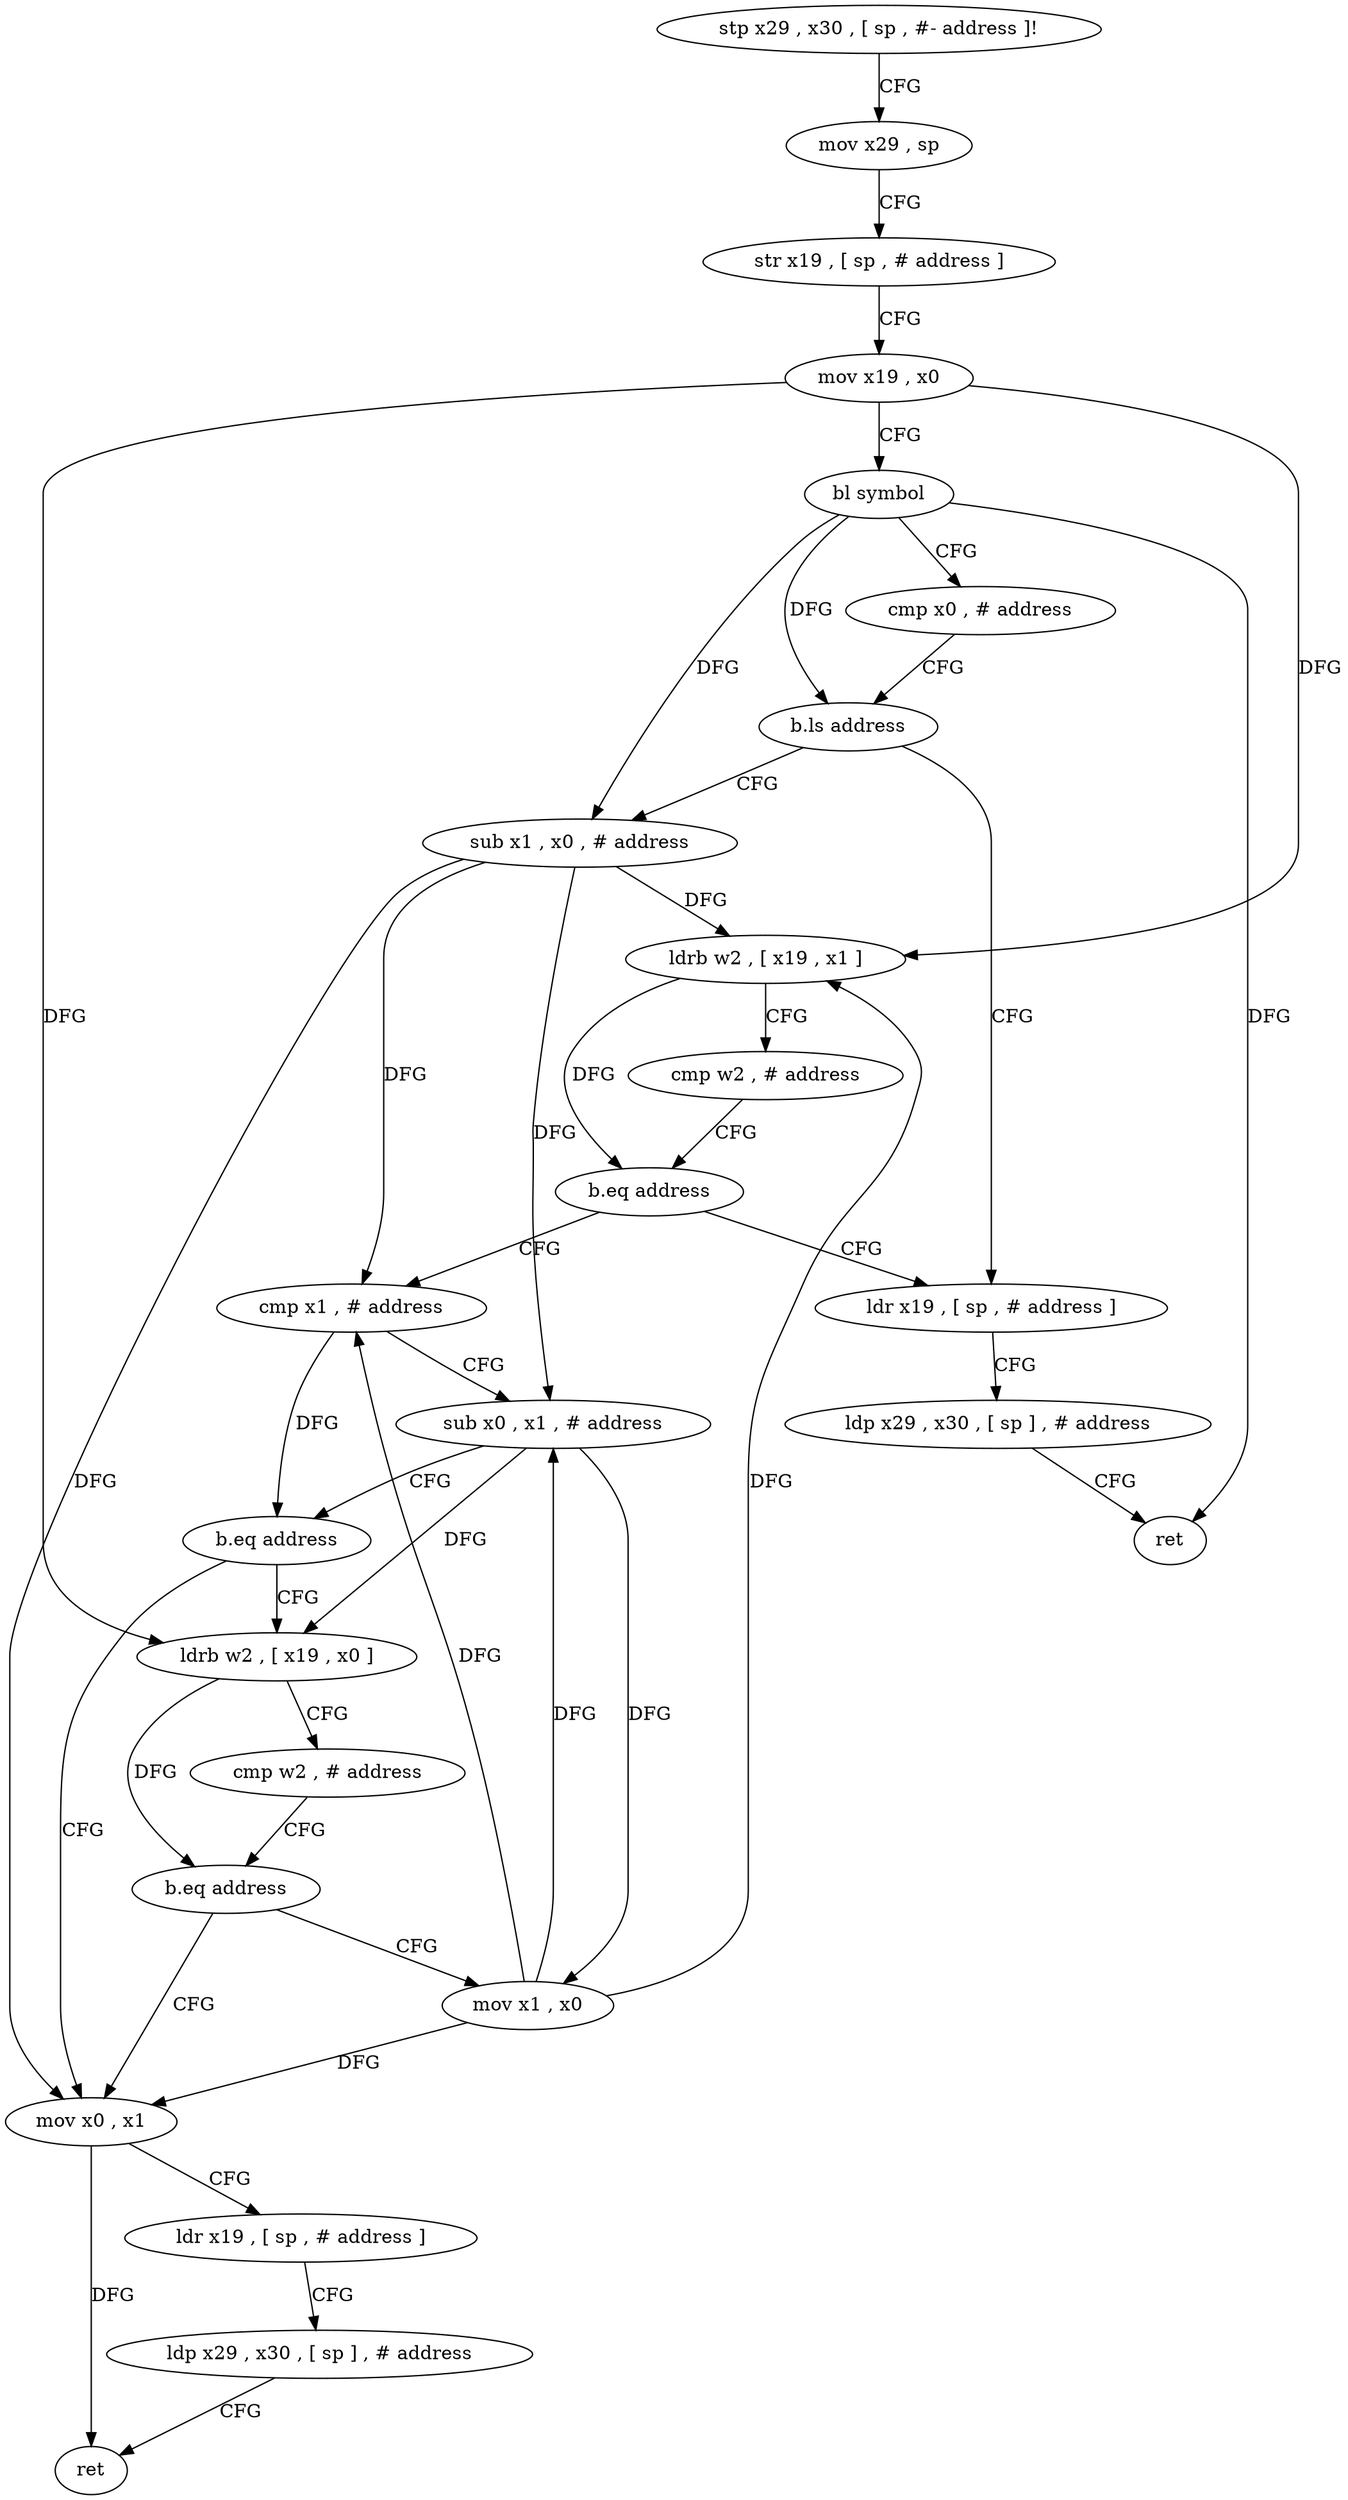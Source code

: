 digraph "func" {
"4392920" [label = "stp x29 , x30 , [ sp , #- address ]!" ]
"4392924" [label = "mov x29 , sp" ]
"4392928" [label = "str x19 , [ sp , # address ]" ]
"4392932" [label = "mov x19 , x0" ]
"4392936" [label = "bl symbol" ]
"4392940" [label = "cmp x0 , # address" ]
"4392944" [label = "b.ls address" ]
"4392964" [label = "ldr x19 , [ sp , # address ]" ]
"4392948" [label = "sub x1 , x0 , # address" ]
"4392968" [label = "ldp x29 , x30 , [ sp ] , # address" ]
"4392972" [label = "ret" ]
"4392952" [label = "ldrb w2 , [ x19 , x1 ]" ]
"4392956" [label = "cmp w2 , # address" ]
"4392960" [label = "b.eq address" ]
"4392980" [label = "cmp x1 , # address" ]
"4392984" [label = "sub x0 , x1 , # address" ]
"4392988" [label = "b.eq address" ]
"4393004" [label = "mov x0 , x1" ]
"4392992" [label = "ldrb w2 , [ x19 , x0 ]" ]
"4393008" [label = "ldr x19 , [ sp , # address ]" ]
"4393012" [label = "ldp x29 , x30 , [ sp ] , # address" ]
"4393016" [label = "ret" ]
"4392996" [label = "cmp w2 , # address" ]
"4393000" [label = "b.eq address" ]
"4392976" [label = "mov x1 , x0" ]
"4392920" -> "4392924" [ label = "CFG" ]
"4392924" -> "4392928" [ label = "CFG" ]
"4392928" -> "4392932" [ label = "CFG" ]
"4392932" -> "4392936" [ label = "CFG" ]
"4392932" -> "4392952" [ label = "DFG" ]
"4392932" -> "4392992" [ label = "DFG" ]
"4392936" -> "4392940" [ label = "CFG" ]
"4392936" -> "4392944" [ label = "DFG" ]
"4392936" -> "4392972" [ label = "DFG" ]
"4392936" -> "4392948" [ label = "DFG" ]
"4392940" -> "4392944" [ label = "CFG" ]
"4392944" -> "4392964" [ label = "CFG" ]
"4392944" -> "4392948" [ label = "CFG" ]
"4392964" -> "4392968" [ label = "CFG" ]
"4392948" -> "4392952" [ label = "DFG" ]
"4392948" -> "4392980" [ label = "DFG" ]
"4392948" -> "4392984" [ label = "DFG" ]
"4392948" -> "4393004" [ label = "DFG" ]
"4392968" -> "4392972" [ label = "CFG" ]
"4392952" -> "4392956" [ label = "CFG" ]
"4392952" -> "4392960" [ label = "DFG" ]
"4392956" -> "4392960" [ label = "CFG" ]
"4392960" -> "4392980" [ label = "CFG" ]
"4392960" -> "4392964" [ label = "CFG" ]
"4392980" -> "4392984" [ label = "CFG" ]
"4392980" -> "4392988" [ label = "DFG" ]
"4392984" -> "4392988" [ label = "CFG" ]
"4392984" -> "4392992" [ label = "DFG" ]
"4392984" -> "4392976" [ label = "DFG" ]
"4392988" -> "4393004" [ label = "CFG" ]
"4392988" -> "4392992" [ label = "CFG" ]
"4393004" -> "4393008" [ label = "CFG" ]
"4393004" -> "4393016" [ label = "DFG" ]
"4392992" -> "4392996" [ label = "CFG" ]
"4392992" -> "4393000" [ label = "DFG" ]
"4393008" -> "4393012" [ label = "CFG" ]
"4393012" -> "4393016" [ label = "CFG" ]
"4392996" -> "4393000" [ label = "CFG" ]
"4393000" -> "4392976" [ label = "CFG" ]
"4393000" -> "4393004" [ label = "CFG" ]
"4392976" -> "4392980" [ label = "DFG" ]
"4392976" -> "4392952" [ label = "DFG" ]
"4392976" -> "4392984" [ label = "DFG" ]
"4392976" -> "4393004" [ label = "DFG" ]
}
